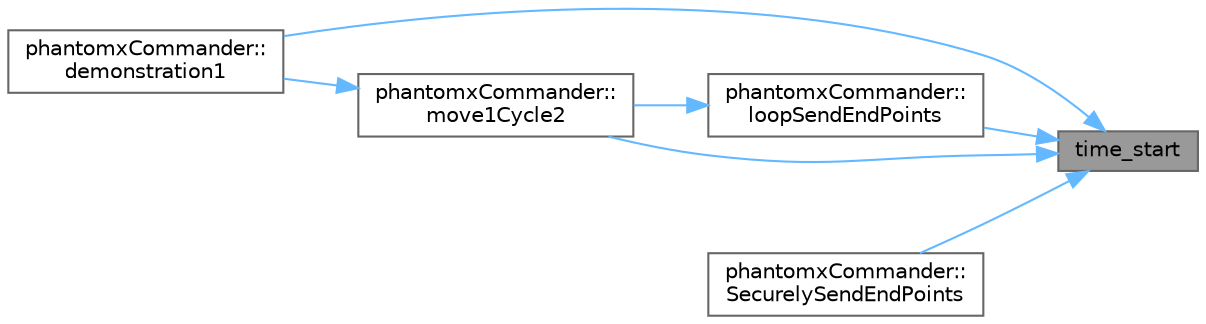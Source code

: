 digraph "time_start"
{
 // LATEX_PDF_SIZE
  bgcolor="transparent";
  edge [fontname=Helvetica,fontsize=10,labelfontname=Helvetica,labelfontsize=10];
  node [fontname=Helvetica,fontsize=10,shape=box,height=0.2,width=0.4];
  rankdir="RL";
  Node1 [id="Node000001",label="time_start",height=0.2,width=0.4,color="gray40", fillcolor="grey60", style="filled", fontcolor="black",tooltip="計測スタート"];
  Node1 -> Node2 [id="edge1_Node000001_Node000002",dir="back",color="steelblue1",style="solid",tooltip=" "];
  Node2 [id="Node000002",label="phantomxCommander::\ldemonstration1",height=0.2,width=0.4,color="grey40", fillcolor="white", style="filled",URL="$classphantomx_commander.html#afdeaeb2f2f01e97db6c2226614a299d7",tooltip=" "];
  Node1 -> Node3 [id="edge2_Node000001_Node000003",dir="back",color="steelblue1",style="solid",tooltip=" "];
  Node3 [id="Node000003",label="phantomxCommander::\lloopSendEndPoints",height=0.2,width=0.4,color="grey40", fillcolor="white", style="filled",URL="$classphantomx_commander.html#a1843061e027fb44d6ac8098ab1e1f1b2",tooltip=" "];
  Node3 -> Node4 [id="edge3_Node000003_Node000004",dir="back",color="steelblue1",style="solid",tooltip=" "];
  Node4 [id="Node000004",label="phantomxCommander::\lmove1Cycle2",height=0.2,width=0.4,color="grey40", fillcolor="white", style="filled",URL="$classphantomx_commander.html#a9069afd198eb9cf3faba67630766718d",tooltip=" "];
  Node4 -> Node2 [id="edge4_Node000004_Node000002",dir="back",color="steelblue1",style="solid",tooltip=" "];
  Node1 -> Node4 [id="edge5_Node000001_Node000004",dir="back",color="steelblue1",style="solid",tooltip=" "];
  Node1 -> Node5 [id="edge6_Node000001_Node000005",dir="back",color="steelblue1",style="solid",tooltip=" "];
  Node5 [id="Node000005",label="phantomxCommander::\lSecurelySendEndPoints",height=0.2,width=0.4,color="grey40", fillcolor="white", style="filled",URL="$classphantomx_commander.html#a9e269b389fcc3ff4aa8e3bb306db3ac1",tooltip=" "];
}
